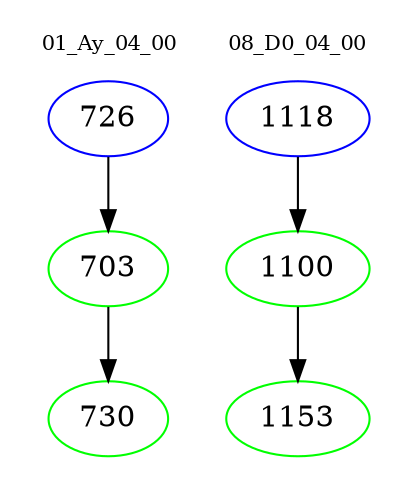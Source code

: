 digraph{
subgraph cluster_0 {
color = white
label = "01_Ay_04_00";
fontsize=10;
T0_726 [label="726", color="blue"]
T0_726 -> T0_703 [color="black"]
T0_703 [label="703", color="green"]
T0_703 -> T0_730 [color="black"]
T0_730 [label="730", color="green"]
}
subgraph cluster_1 {
color = white
label = "08_D0_04_00";
fontsize=10;
T1_1118 [label="1118", color="blue"]
T1_1118 -> T1_1100 [color="black"]
T1_1100 [label="1100", color="green"]
T1_1100 -> T1_1153 [color="black"]
T1_1153 [label="1153", color="green"]
}
}
